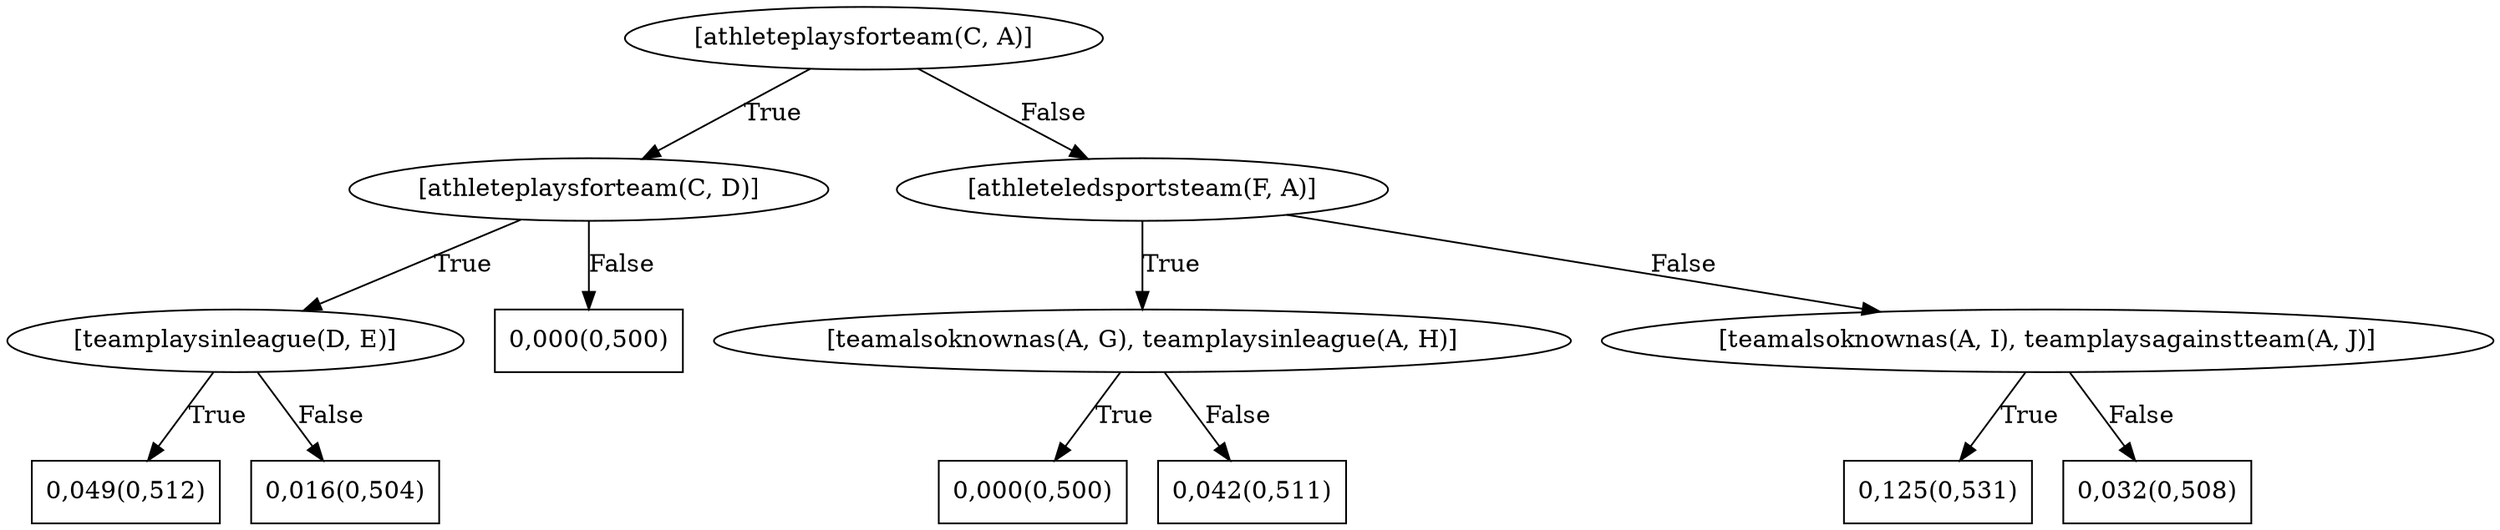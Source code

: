 digraph G{ 
1[label = "[athleteplaysforteam(C, A)]"];
1 -> 2[label="True"];
1 -> 3[label="False"];
2[label = "[athleteplaysforteam(C, D)]"];
2 -> 4[label="True"];
2 -> 5[label="False"];
4[label = "[teamplaysinleague(D, E)]"];
4 -> 6[label="True"];
4 -> 7[label="False"];
6[shape = box,label = "0,049(0,512)"];
7[shape = box,label = "0,016(0,504)"];
5[shape = box,label = "0,000(0,500)"];
3[label = "[athleteledsportsteam(F, A)]"];
3 -> 8[label="True"];
3 -> 9[label="False"];
8[label = "[teamalsoknownas(A, G), teamplaysinleague(A, H)]"];
8 -> 10[label="True"];
8 -> 11[label="False"];
10[shape = box,label = "0,000(0,500)"];
11[shape = box,label = "0,042(0,511)"];
9[label = "[teamalsoknownas(A, I), teamplaysagainstteam(A, J)]"];
9 -> 12[label="True"];
9 -> 13[label="False"];
12[shape = box,label = "0,125(0,531)"];
13[shape = box,label = "0,032(0,508)"];
}
